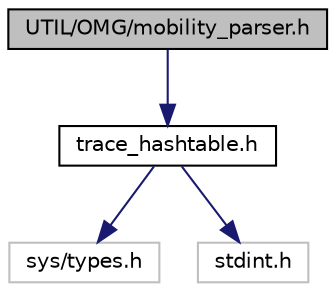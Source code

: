 digraph "UTIL/OMG/mobility_parser.h"
{
 // LATEX_PDF_SIZE
  edge [fontname="Helvetica",fontsize="10",labelfontname="Helvetica",labelfontsize="10"];
  node [fontname="Helvetica",fontsize="10",shape=record];
  Node1 [label="UTIL/OMG/mobility_parser.h",height=0.2,width=0.4,color="black", fillcolor="grey75", style="filled", fontcolor="black",tooltip="A parser for trace-based mobility information (parsed from a file)"];
  Node1 -> Node2 [color="midnightblue",fontsize="10",style="solid",fontname="Helvetica"];
  Node2 [label="trace_hashtable.h",height=0.2,width=0.4,color="black", fillcolor="white", style="filled",URL="$trace__hashtable_8h.html",tooltip="A 'C' implementation of a hashtable."];
  Node2 -> Node3 [color="midnightblue",fontsize="10",style="solid",fontname="Helvetica"];
  Node3 [label="sys/types.h",height=0.2,width=0.4,color="grey75", fillcolor="white", style="filled",tooltip=" "];
  Node2 -> Node4 [color="midnightblue",fontsize="10",style="solid",fontname="Helvetica"];
  Node4 [label="stdint.h",height=0.2,width=0.4,color="grey75", fillcolor="white", style="filled",tooltip=" "];
}
